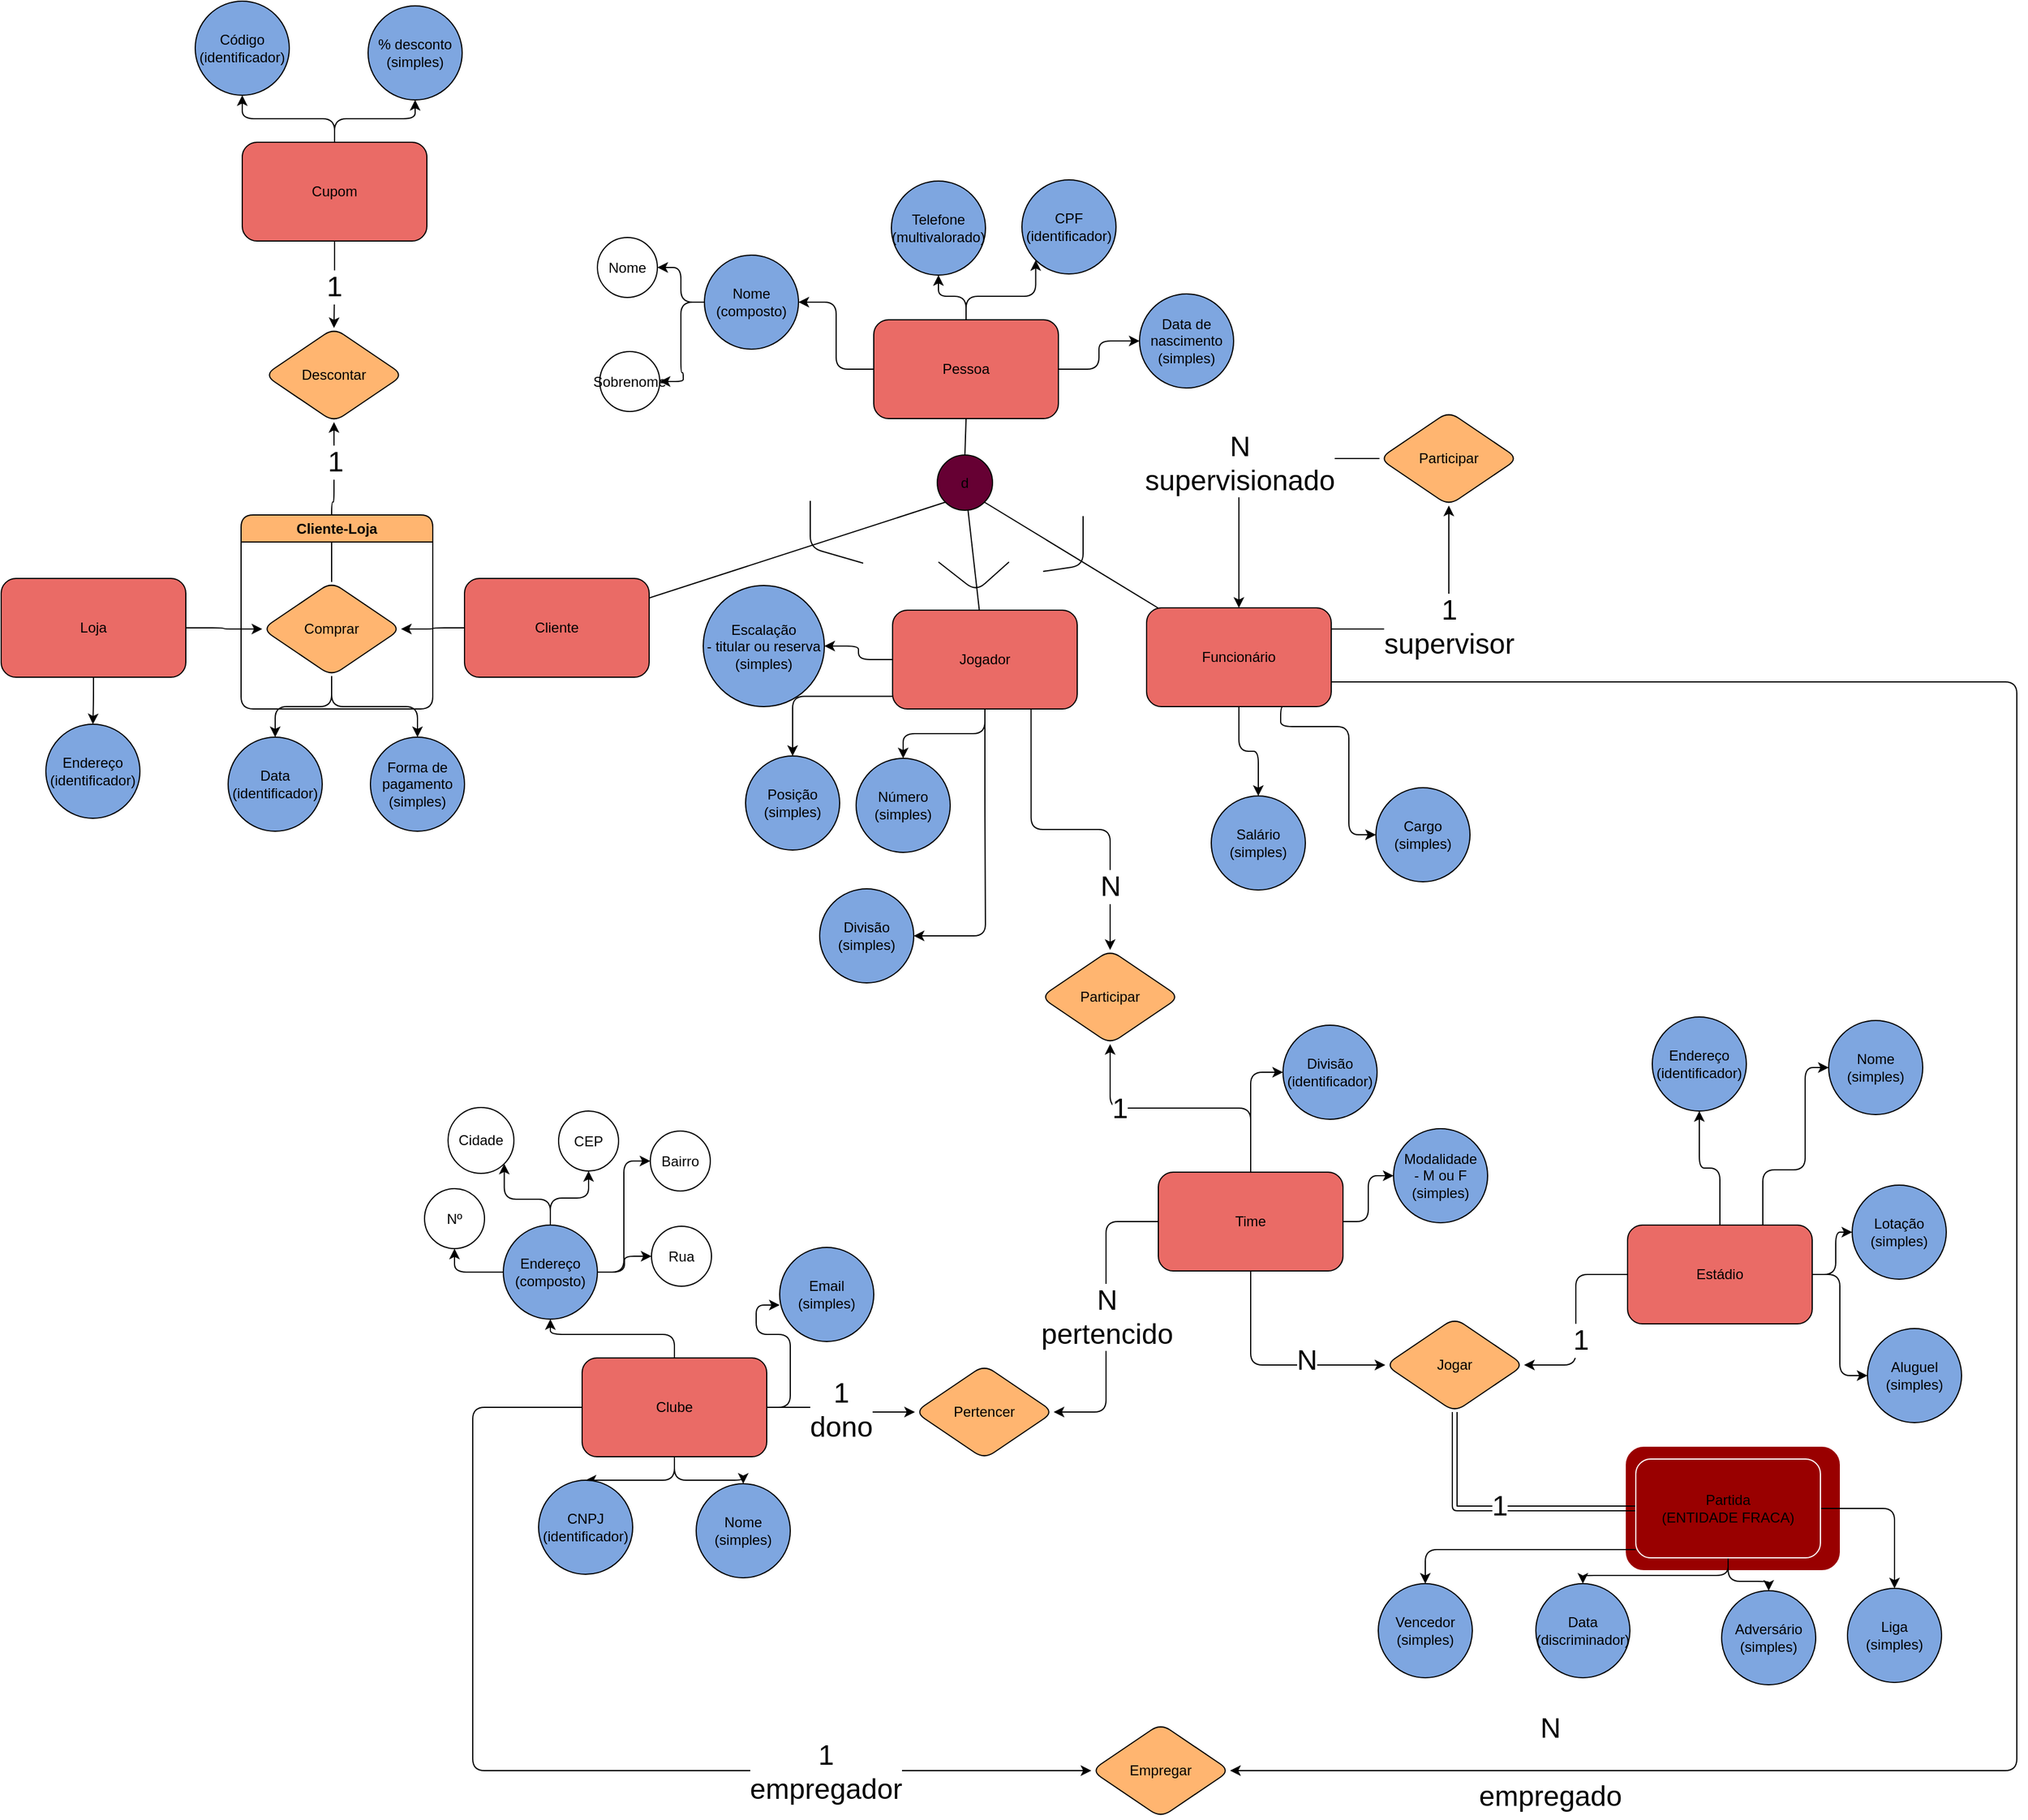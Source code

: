 <mxfile version="20.7.3" type="github">
  <diagram id="R2lEEEUBdFMjLlhIrx00" name="Page-1">
    <mxGraphModel dx="2920" dy="1518" grid="0" gridSize="10" guides="0" tooltips="1" connect="1" arrows="1" fold="1" page="0" pageScale="1" pageWidth="850" pageHeight="1100" math="0" shadow="0" extFonts="Permanent Marker^https://fonts.googleapis.com/css?family=Permanent+Marker">
      <root>
        <mxCell id="0" />
        <mxCell id="1" parent="0" />
        <mxCell id="nBhm9qrBOVUtakQsjSAV-140" value="Partida&lt;br&gt;(ENTIDADE FRACA)" style="rounded=1;whiteSpace=wrap;html=1;fillColor=#990000;strokeColor=#ffffff;" vertex="1" parent="1">
          <mxGeometry x="940" y="1546" width="183" height="106" as="geometry" />
        </mxCell>
        <mxCell id="nBhm9qrBOVUtakQsjSAV-18" style="edgeStyle=orthogonalEdgeStyle;rounded=1;orthogonalLoop=1;jettySize=auto;html=1;" edge="1" parent="1" source="nBhm9qrBOVUtakQsjSAV-1" target="nBhm9qrBOVUtakQsjSAV-4">
          <mxGeometry relative="1" as="geometry">
            <Array as="points">
              <mxPoint x="132" y="1451" />
              <mxPoint x="26" y="1451" />
            </Array>
          </mxGeometry>
        </mxCell>
        <mxCell id="nBhm9qrBOVUtakQsjSAV-19" style="edgeStyle=orthogonalEdgeStyle;rounded=1;orthogonalLoop=1;jettySize=auto;html=1;entryX=0;entryY=0.613;entryDx=0;entryDy=0;entryPerimeter=0;" edge="1" parent="1" source="nBhm9qrBOVUtakQsjSAV-1" target="nBhm9qrBOVUtakQsjSAV-5">
          <mxGeometry relative="1" as="geometry" />
        </mxCell>
        <mxCell id="nBhm9qrBOVUtakQsjSAV-20" style="edgeStyle=orthogonalEdgeStyle;rounded=1;orthogonalLoop=1;jettySize=auto;html=1;" edge="1" parent="1" source="nBhm9qrBOVUtakQsjSAV-1" target="nBhm9qrBOVUtakQsjSAV-3">
          <mxGeometry relative="1" as="geometry" />
        </mxCell>
        <mxCell id="nBhm9qrBOVUtakQsjSAV-21" style="edgeStyle=orthogonalEdgeStyle;rounded=1;orthogonalLoop=1;jettySize=auto;html=1;" edge="1" parent="1" source="nBhm9qrBOVUtakQsjSAV-1" target="nBhm9qrBOVUtakQsjSAV-2">
          <mxGeometry relative="1" as="geometry" />
        </mxCell>
        <mxCell id="nBhm9qrBOVUtakQsjSAV-104" value="1&lt;br&gt;dono" style="edgeStyle=orthogonalEdgeStyle;rounded=1;orthogonalLoop=1;jettySize=auto;html=1;fontSize=24;fillColor=#FFB570;" edge="1" parent="1" source="nBhm9qrBOVUtakQsjSAV-1" target="nBhm9qrBOVUtakQsjSAV-102">
          <mxGeometry relative="1" as="geometry">
            <Array as="points">
              <mxPoint x="273" y="1513" />
              <mxPoint x="273" y="1517" />
            </Array>
          </mxGeometry>
        </mxCell>
        <mxCell id="nBhm9qrBOVUtakQsjSAV-118" style="edgeStyle=orthogonalEdgeStyle;rounded=1;orthogonalLoop=1;jettySize=auto;html=1;entryX=0;entryY=0.5;entryDx=0;entryDy=0;fontSize=24;fillColor=#FFB570;exitX=0;exitY=0.5;exitDx=0;exitDy=0;" edge="1" parent="1" source="nBhm9qrBOVUtakQsjSAV-1" target="nBhm9qrBOVUtakQsjSAV-117">
          <mxGeometry relative="1" as="geometry">
            <Array as="points">
              <mxPoint x="-40" y="1513" />
              <mxPoint x="-40" y="1822" />
            </Array>
          </mxGeometry>
        </mxCell>
        <mxCell id="nBhm9qrBOVUtakQsjSAV-119" value="1&lt;br&gt;empregador" style="edgeLabel;html=1;align=center;verticalAlign=middle;resizable=0;points=[];fontSize=24;rounded=1;" vertex="1" connectable="0" parent="nBhm9qrBOVUtakQsjSAV-118">
          <mxGeometry x="0.513" y="-1" relative="1" as="geometry">
            <mxPoint as="offset" />
          </mxGeometry>
        </mxCell>
        <mxCell id="nBhm9qrBOVUtakQsjSAV-1" value="Clube" style="rounded=1;whiteSpace=wrap;html=1;fillColor=#EA6B66;" vertex="1" parent="1">
          <mxGeometry x="53" y="1471" width="157" height="84" as="geometry" />
        </mxCell>
        <mxCell id="nBhm9qrBOVUtakQsjSAV-2" value="CNPJ&lt;br&gt;(identificador)" style="ellipse;whiteSpace=wrap;html=1;aspect=fixed;fillColor=#7EA6E0;rounded=1;" vertex="1" parent="1">
          <mxGeometry x="16" y="1575" width="80" height="80" as="geometry" />
        </mxCell>
        <mxCell id="nBhm9qrBOVUtakQsjSAV-3" value="Nome&lt;br&gt;(simples)" style="ellipse;whiteSpace=wrap;html=1;aspect=fixed;fillColor=#7EA6E0;rounded=1;" vertex="1" parent="1">
          <mxGeometry x="150" y="1578" width="80" height="80" as="geometry" />
        </mxCell>
        <mxCell id="nBhm9qrBOVUtakQsjSAV-13" style="edgeStyle=orthogonalEdgeStyle;rounded=1;orthogonalLoop=1;jettySize=auto;html=1;entryX=1;entryY=1;entryDx=0;entryDy=0;" edge="1" parent="1" source="nBhm9qrBOVUtakQsjSAV-4" target="nBhm9qrBOVUtakQsjSAV-8">
          <mxGeometry relative="1" as="geometry" />
        </mxCell>
        <mxCell id="nBhm9qrBOVUtakQsjSAV-14" style="edgeStyle=orthogonalEdgeStyle;rounded=1;orthogonalLoop=1;jettySize=auto;html=1;entryX=0.5;entryY=1;entryDx=0;entryDy=0;" edge="1" parent="1" source="nBhm9qrBOVUtakQsjSAV-4" target="nBhm9qrBOVUtakQsjSAV-11">
          <mxGeometry relative="1" as="geometry" />
        </mxCell>
        <mxCell id="nBhm9qrBOVUtakQsjSAV-15" style="edgeStyle=orthogonalEdgeStyle;rounded=1;orthogonalLoop=1;jettySize=auto;html=1;" edge="1" parent="1" source="nBhm9qrBOVUtakQsjSAV-4" target="nBhm9qrBOVUtakQsjSAV-6">
          <mxGeometry relative="1" as="geometry" />
        </mxCell>
        <mxCell id="nBhm9qrBOVUtakQsjSAV-16" style="edgeStyle=orthogonalEdgeStyle;rounded=1;orthogonalLoop=1;jettySize=auto;html=1;entryX=0;entryY=0.5;entryDx=0;entryDy=0;" edge="1" parent="1" source="nBhm9qrBOVUtakQsjSAV-4" target="nBhm9qrBOVUtakQsjSAV-9">
          <mxGeometry relative="1" as="geometry" />
        </mxCell>
        <mxCell id="nBhm9qrBOVUtakQsjSAV-17" style="edgeStyle=orthogonalEdgeStyle;rounded=1;orthogonalLoop=1;jettySize=auto;html=1;" edge="1" parent="1" source="nBhm9qrBOVUtakQsjSAV-4" target="nBhm9qrBOVUtakQsjSAV-10">
          <mxGeometry relative="1" as="geometry" />
        </mxCell>
        <mxCell id="nBhm9qrBOVUtakQsjSAV-4" value="Endereço&lt;br&gt;(composto)" style="ellipse;whiteSpace=wrap;html=1;aspect=fixed;fillColor=#7EA6E0;rounded=1;" vertex="1" parent="1">
          <mxGeometry x="-14" y="1358" width="80" height="80" as="geometry" />
        </mxCell>
        <mxCell id="nBhm9qrBOVUtakQsjSAV-5" value="Email&lt;br&gt;(simples)" style="ellipse;whiteSpace=wrap;html=1;aspect=fixed;fillColor=#7EA6E0;rounded=1;" vertex="1" parent="1">
          <mxGeometry x="221" y="1377" width="80" height="80" as="geometry" />
        </mxCell>
        <mxCell id="nBhm9qrBOVUtakQsjSAV-6" value="CEP" style="ellipse;whiteSpace=wrap;html=1;aspect=fixed;rounded=1;" vertex="1" parent="1">
          <mxGeometry x="33" y="1261" width="51" height="51" as="geometry" />
        </mxCell>
        <mxCell id="nBhm9qrBOVUtakQsjSAV-8" value="Cidade" style="ellipse;whiteSpace=wrap;html=1;aspect=fixed;rounded=1;" vertex="1" parent="1">
          <mxGeometry x="-61" y="1258" width="56" height="56" as="geometry" />
        </mxCell>
        <mxCell id="nBhm9qrBOVUtakQsjSAV-9" value="Bairro" style="ellipse;whiteSpace=wrap;html=1;aspect=fixed;rounded=1;" vertex="1" parent="1">
          <mxGeometry x="111" y="1278" width="51" height="51" as="geometry" />
        </mxCell>
        <mxCell id="nBhm9qrBOVUtakQsjSAV-10" value="Rua" style="ellipse;whiteSpace=wrap;html=1;aspect=fixed;rounded=1;" vertex="1" parent="1">
          <mxGeometry x="112" y="1359" width="51" height="51" as="geometry" />
        </mxCell>
        <mxCell id="nBhm9qrBOVUtakQsjSAV-11" value="Nº" style="ellipse;whiteSpace=wrap;html=1;aspect=fixed;rounded=1;" vertex="1" parent="1">
          <mxGeometry x="-81" y="1327" width="51" height="51" as="geometry" />
        </mxCell>
        <mxCell id="nBhm9qrBOVUtakQsjSAV-25" style="edgeStyle=orthogonalEdgeStyle;rounded=1;orthogonalLoop=1;jettySize=auto;html=1;entryX=0;entryY=0.5;entryDx=0;entryDy=0;" edge="1" parent="1" source="nBhm9qrBOVUtakQsjSAV-22" target="nBhm9qrBOVUtakQsjSAV-23">
          <mxGeometry relative="1" as="geometry" />
        </mxCell>
        <mxCell id="nBhm9qrBOVUtakQsjSAV-26" style="edgeStyle=orthogonalEdgeStyle;rounded=1;orthogonalLoop=1;jettySize=auto;html=1;" edge="1" parent="1" source="nBhm9qrBOVUtakQsjSAV-22" target="nBhm9qrBOVUtakQsjSAV-24">
          <mxGeometry relative="1" as="geometry" />
        </mxCell>
        <mxCell id="nBhm9qrBOVUtakQsjSAV-100" style="edgeStyle=orthogonalEdgeStyle;rounded=1;orthogonalLoop=1;jettySize=auto;html=1;entryX=0.5;entryY=1;entryDx=0;entryDy=0;fontSize=24;" edge="1" parent="1" source="nBhm9qrBOVUtakQsjSAV-22" target="nBhm9qrBOVUtakQsjSAV-97">
          <mxGeometry relative="1" as="geometry" />
        </mxCell>
        <mxCell id="nBhm9qrBOVUtakQsjSAV-101" value="1" style="edgeLabel;html=1;align=center;verticalAlign=middle;resizable=0;points=[];fontSize=24;rounded=1;" vertex="1" connectable="0" parent="nBhm9qrBOVUtakQsjSAV-100">
          <mxGeometry x="0.468" relative="1" as="geometry">
            <mxPoint x="1" as="offset" />
          </mxGeometry>
        </mxCell>
        <mxCell id="nBhm9qrBOVUtakQsjSAV-103" value="N&lt;br&gt;pertencido" style="edgeStyle=orthogonalEdgeStyle;rounded=1;orthogonalLoop=1;jettySize=auto;html=1;entryX=1;entryY=0.5;entryDx=0;entryDy=0;fontSize=24;" edge="1" parent="1" source="nBhm9qrBOVUtakQsjSAV-22" target="nBhm9qrBOVUtakQsjSAV-102">
          <mxGeometry relative="1" as="geometry" />
        </mxCell>
        <mxCell id="nBhm9qrBOVUtakQsjSAV-111" style="edgeStyle=orthogonalEdgeStyle;rounded=1;orthogonalLoop=1;jettySize=auto;html=1;entryX=0;entryY=0.5;entryDx=0;entryDy=0;fontSize=24;fillColor=#FFB570;exitX=0.5;exitY=1;exitDx=0;exitDy=0;" edge="1" parent="1" source="nBhm9qrBOVUtakQsjSAV-22" target="nBhm9qrBOVUtakQsjSAV-110">
          <mxGeometry relative="1" as="geometry" />
        </mxCell>
        <mxCell id="nBhm9qrBOVUtakQsjSAV-112" value="N" style="edgeLabel;html=1;align=center;verticalAlign=middle;resizable=0;points=[];fontSize=24;rounded=1;" vertex="1" connectable="0" parent="nBhm9qrBOVUtakQsjSAV-111">
          <mxGeometry x="0.304" y="4" relative="1" as="geometry">
            <mxPoint as="offset" />
          </mxGeometry>
        </mxCell>
        <mxCell id="nBhm9qrBOVUtakQsjSAV-22" value="Time" style="rounded=1;whiteSpace=wrap;html=1;fillColor=#EA6B66;" vertex="1" parent="1">
          <mxGeometry x="543" y="1313" width="157" height="84" as="geometry" />
        </mxCell>
        <mxCell id="nBhm9qrBOVUtakQsjSAV-23" value="Divisão&lt;br&gt;(identificador)" style="ellipse;whiteSpace=wrap;html=1;aspect=fixed;fillColor=#7EA6E0;rounded=1;" vertex="1" parent="1">
          <mxGeometry x="649" y="1188" width="80" height="80" as="geometry" />
        </mxCell>
        <mxCell id="nBhm9qrBOVUtakQsjSAV-24" value="Modalidade&lt;br&gt;- M ou F (simples)" style="ellipse;whiteSpace=wrap;html=1;aspect=fixed;fillColor=#7EA6E0;rounded=1;" vertex="1" parent="1">
          <mxGeometry x="743" y="1276" width="80" height="80" as="geometry" />
        </mxCell>
        <mxCell id="nBhm9qrBOVUtakQsjSAV-40" style="edgeStyle=orthogonalEdgeStyle;rounded=1;orthogonalLoop=1;jettySize=auto;html=1;entryX=0.5;entryY=0;entryDx=0;entryDy=0;" edge="1" parent="1" source="nBhm9qrBOVUtakQsjSAV-27" target="nBhm9qrBOVUtakQsjSAV-28">
          <mxGeometry relative="1" as="geometry" />
        </mxCell>
        <mxCell id="nBhm9qrBOVUtakQsjSAV-89" style="edgeStyle=orthogonalEdgeStyle;rounded=1;orthogonalLoop=1;jettySize=auto;html=1;" edge="1" parent="1" source="nBhm9qrBOVUtakQsjSAV-27" target="nBhm9qrBOVUtakQsjSAV-80">
          <mxGeometry relative="1" as="geometry" />
        </mxCell>
        <mxCell id="nBhm9qrBOVUtakQsjSAV-27" value="Loja" style="rounded=1;whiteSpace=wrap;html=1;fillColor=#EA6B66;" vertex="1" parent="1">
          <mxGeometry x="-441" y="808" width="157" height="84" as="geometry" />
        </mxCell>
        <mxCell id="nBhm9qrBOVUtakQsjSAV-28" value="Endereço&lt;br&gt;(identificador)" style="ellipse;whiteSpace=wrap;html=1;aspect=fixed;fillColor=#7EA6E0;rounded=1;" vertex="1" parent="1">
          <mxGeometry x="-403" y="932" width="80" height="80" as="geometry" />
        </mxCell>
        <mxCell id="nBhm9qrBOVUtakQsjSAV-41" style="edgeStyle=orthogonalEdgeStyle;rounded=1;orthogonalLoop=1;jettySize=auto;html=1;" edge="1" parent="1" source="nBhm9qrBOVUtakQsjSAV-30" target="nBhm9qrBOVUtakQsjSAV-32">
          <mxGeometry relative="1" as="geometry" />
        </mxCell>
        <mxCell id="nBhm9qrBOVUtakQsjSAV-42" style="edgeStyle=orthogonalEdgeStyle;rounded=1;orthogonalLoop=1;jettySize=auto;html=1;" edge="1" parent="1" source="nBhm9qrBOVUtakQsjSAV-30" target="nBhm9qrBOVUtakQsjSAV-39">
          <mxGeometry relative="1" as="geometry" />
        </mxCell>
        <mxCell id="nBhm9qrBOVUtakQsjSAV-43" style="edgeStyle=orthogonalEdgeStyle;rounded=1;orthogonalLoop=1;jettySize=auto;html=1;entryX=0;entryY=1;entryDx=0;entryDy=0;" edge="1" parent="1" source="nBhm9qrBOVUtakQsjSAV-30" target="nBhm9qrBOVUtakQsjSAV-31">
          <mxGeometry relative="1" as="geometry" />
        </mxCell>
        <mxCell id="nBhm9qrBOVUtakQsjSAV-44" style="edgeStyle=orthogonalEdgeStyle;rounded=1;orthogonalLoop=1;jettySize=auto;html=1;" edge="1" parent="1" source="nBhm9qrBOVUtakQsjSAV-30" target="nBhm9qrBOVUtakQsjSAV-38">
          <mxGeometry relative="1" as="geometry" />
        </mxCell>
        <mxCell id="nBhm9qrBOVUtakQsjSAV-30" value="Pessoa" style="rounded=1;whiteSpace=wrap;html=1;fillColor=#EA6B66;" vertex="1" parent="1">
          <mxGeometry x="301" y="588" width="157" height="84" as="geometry" />
        </mxCell>
        <mxCell id="nBhm9qrBOVUtakQsjSAV-31" value="CPF&lt;br&gt;(identificador)" style="ellipse;whiteSpace=wrap;html=1;aspect=fixed;fillColor=#7EA6E0;rounded=1;" vertex="1" parent="1">
          <mxGeometry x="427" y="469" width="80" height="80" as="geometry" />
        </mxCell>
        <mxCell id="nBhm9qrBOVUtakQsjSAV-36" style="edgeStyle=orthogonalEdgeStyle;rounded=1;orthogonalLoop=1;jettySize=auto;html=1;entryX=1;entryY=0.5;entryDx=0;entryDy=0;" edge="1" parent="1" source="nBhm9qrBOVUtakQsjSAV-32" target="nBhm9qrBOVUtakQsjSAV-33">
          <mxGeometry relative="1" as="geometry" />
        </mxCell>
        <mxCell id="nBhm9qrBOVUtakQsjSAV-37" style="edgeStyle=orthogonalEdgeStyle;rounded=1;orthogonalLoop=1;jettySize=auto;html=1;entryX=1;entryY=0.5;entryDx=0;entryDy=0;" edge="1" parent="1" source="nBhm9qrBOVUtakQsjSAV-32" target="nBhm9qrBOVUtakQsjSAV-34">
          <mxGeometry relative="1" as="geometry" />
        </mxCell>
        <mxCell id="nBhm9qrBOVUtakQsjSAV-32" value="Nome&lt;br&gt;(composto)" style="ellipse;whiteSpace=wrap;html=1;aspect=fixed;fillColor=#7EA6E0;rounded=1;" vertex="1" parent="1">
          <mxGeometry x="157" y="533" width="80" height="80" as="geometry" />
        </mxCell>
        <mxCell id="nBhm9qrBOVUtakQsjSAV-33" value="Nome" style="ellipse;whiteSpace=wrap;html=1;aspect=fixed;rounded=1;" vertex="1" parent="1">
          <mxGeometry x="66" y="518" width="51" height="51" as="geometry" />
        </mxCell>
        <mxCell id="nBhm9qrBOVUtakQsjSAV-34" value="Sobrenome" style="ellipse;whiteSpace=wrap;html=1;aspect=fixed;rounded=1;" vertex="1" parent="1">
          <mxGeometry x="68" y="615" width="51" height="51" as="geometry" />
        </mxCell>
        <mxCell id="nBhm9qrBOVUtakQsjSAV-38" value="Data de nascimento&lt;br&gt;(simples)" style="ellipse;whiteSpace=wrap;html=1;aspect=fixed;fillColor=#7EA6E0;rounded=1;" vertex="1" parent="1">
          <mxGeometry x="527" y="566" width="80" height="80" as="geometry" />
        </mxCell>
        <mxCell id="nBhm9qrBOVUtakQsjSAV-39" value="Telefone&lt;br&gt;(multivalorado)" style="ellipse;whiteSpace=wrap;html=1;aspect=fixed;fillColor=#7EA6E0;rounded=1;" vertex="1" parent="1">
          <mxGeometry x="316" y="470" width="80" height="80" as="geometry" />
        </mxCell>
        <mxCell id="nBhm9qrBOVUtakQsjSAV-45" value="d" style="ellipse;whiteSpace=wrap;html=1;aspect=fixed;fillColor=#660033;rounded=1;" vertex="1" parent="1">
          <mxGeometry x="355" y="703" width="47" height="47" as="geometry" />
        </mxCell>
        <mxCell id="nBhm9qrBOVUtakQsjSAV-47" value="" style="endArrow=none;html=1;rounded=1;entryX=0.5;entryY=1;entryDx=0;entryDy=0;exitX=0.5;exitY=0;exitDx=0;exitDy=0;" edge="1" parent="1" source="nBhm9qrBOVUtakQsjSAV-45" target="nBhm9qrBOVUtakQsjSAV-30">
          <mxGeometry width="50" height="50" relative="1" as="geometry">
            <mxPoint x="397" y="617" as="sourcePoint" />
            <mxPoint x="447" y="567" as="targetPoint" />
          </mxGeometry>
        </mxCell>
        <mxCell id="nBhm9qrBOVUtakQsjSAV-90" style="edgeStyle=orthogonalEdgeStyle;rounded=1;orthogonalLoop=1;jettySize=auto;html=1;entryX=1;entryY=0.5;entryDx=0;entryDy=0;" edge="1" parent="1" source="nBhm9qrBOVUtakQsjSAV-48" target="nBhm9qrBOVUtakQsjSAV-80">
          <mxGeometry relative="1" as="geometry" />
        </mxCell>
        <mxCell id="nBhm9qrBOVUtakQsjSAV-48" value="Cliente" style="rounded=1;whiteSpace=wrap;html=1;fillColor=#EA6B66;" vertex="1" parent="1">
          <mxGeometry x="-47" y="808" width="157" height="84" as="geometry" />
        </mxCell>
        <mxCell id="nBhm9qrBOVUtakQsjSAV-68" style="edgeStyle=orthogonalEdgeStyle;rounded=1;orthogonalLoop=1;jettySize=auto;html=1;exitX=0.002;exitY=0.872;exitDx=0;exitDy=0;exitPerimeter=0;" edge="1" parent="1" source="nBhm9qrBOVUtakQsjSAV-49" target="nBhm9qrBOVUtakQsjSAV-67">
          <mxGeometry relative="1" as="geometry" />
        </mxCell>
        <mxCell id="nBhm9qrBOVUtakQsjSAV-70" style="edgeStyle=orthogonalEdgeStyle;rounded=1;orthogonalLoop=1;jettySize=auto;html=1;" edge="1" parent="1" source="nBhm9qrBOVUtakQsjSAV-49" target="nBhm9qrBOVUtakQsjSAV-69">
          <mxGeometry relative="1" as="geometry" />
        </mxCell>
        <mxCell id="nBhm9qrBOVUtakQsjSAV-72" style="edgeStyle=orthogonalEdgeStyle;rounded=1;orthogonalLoop=1;jettySize=auto;html=1;exitX=0.5;exitY=1;exitDx=0;exitDy=0;" edge="1" parent="1" source="nBhm9qrBOVUtakQsjSAV-49" target="nBhm9qrBOVUtakQsjSAV-71">
          <mxGeometry relative="1" as="geometry">
            <Array as="points">
              <mxPoint x="396" y="1001" />
              <mxPoint x="396" y="1001" />
            </Array>
          </mxGeometry>
        </mxCell>
        <mxCell id="nBhm9qrBOVUtakQsjSAV-74" style="edgeStyle=orthogonalEdgeStyle;rounded=1;orthogonalLoop=1;jettySize=auto;html=1;exitX=0;exitY=0.5;exitDx=0;exitDy=0;" edge="1" parent="1" source="nBhm9qrBOVUtakQsjSAV-49" target="nBhm9qrBOVUtakQsjSAV-73">
          <mxGeometry relative="1" as="geometry" />
        </mxCell>
        <mxCell id="nBhm9qrBOVUtakQsjSAV-98" value="&lt;font style=&quot;font-size: 24px;&quot;&gt;N&lt;/font&gt;" style="edgeStyle=orthogonalEdgeStyle;rounded=1;orthogonalLoop=1;jettySize=auto;html=1;exitX=0.75;exitY=1;exitDx=0;exitDy=0;" edge="1" parent="1" source="nBhm9qrBOVUtakQsjSAV-49" target="nBhm9qrBOVUtakQsjSAV-97">
          <mxGeometry x="0.603" relative="1" as="geometry">
            <mxPoint as="offset" />
          </mxGeometry>
        </mxCell>
        <mxCell id="nBhm9qrBOVUtakQsjSAV-49" value="Jogador" style="rounded=1;whiteSpace=wrap;html=1;fillColor=#EA6B66;" vertex="1" parent="1">
          <mxGeometry x="317" y="835" width="157" height="84" as="geometry" />
        </mxCell>
        <mxCell id="nBhm9qrBOVUtakQsjSAV-76" style="edgeStyle=orthogonalEdgeStyle;rounded=1;orthogonalLoop=1;jettySize=auto;html=1;exitX=0.75;exitY=1;exitDx=0;exitDy=0;" edge="1" parent="1" source="nBhm9qrBOVUtakQsjSAV-50" target="nBhm9qrBOVUtakQsjSAV-75">
          <mxGeometry relative="1" as="geometry">
            <Array as="points">
              <mxPoint x="647" y="917" />
              <mxPoint x="647" y="934" />
              <mxPoint x="705" y="934" />
              <mxPoint x="705" y="1026" />
            </Array>
          </mxGeometry>
        </mxCell>
        <mxCell id="nBhm9qrBOVUtakQsjSAV-78" style="edgeStyle=orthogonalEdgeStyle;rounded=1;orthogonalLoop=1;jettySize=auto;html=1;" edge="1" parent="1" source="nBhm9qrBOVUtakQsjSAV-50" target="nBhm9qrBOVUtakQsjSAV-77">
          <mxGeometry relative="1" as="geometry" />
        </mxCell>
        <mxCell id="nBhm9qrBOVUtakQsjSAV-106" value="1&lt;br&gt;supervisor" style="edgeStyle=orthogonalEdgeStyle;rounded=1;orthogonalLoop=1;jettySize=auto;html=1;entryX=0.5;entryY=1;entryDx=0;entryDy=0;fontSize=24;fillColor=#FFB570;" edge="1" parent="1" source="nBhm9qrBOVUtakQsjSAV-50" target="nBhm9qrBOVUtakQsjSAV-105">
          <mxGeometry relative="1" as="geometry">
            <Array as="points">
              <mxPoint x="790" y="851" />
            </Array>
          </mxGeometry>
        </mxCell>
        <mxCell id="nBhm9qrBOVUtakQsjSAV-120" style="edgeStyle=orthogonalEdgeStyle;rounded=1;orthogonalLoop=1;jettySize=auto;html=1;entryX=1;entryY=0.5;entryDx=0;entryDy=0;fontSize=24;fillColor=#FFB570;exitX=1;exitY=0.75;exitDx=0;exitDy=0;" edge="1" parent="1" source="nBhm9qrBOVUtakQsjSAV-50" target="nBhm9qrBOVUtakQsjSAV-117">
          <mxGeometry relative="1" as="geometry">
            <Array as="points">
              <mxPoint x="1273" y="896" />
              <mxPoint x="1273" y="1822" />
            </Array>
          </mxGeometry>
        </mxCell>
        <mxCell id="nBhm9qrBOVUtakQsjSAV-50" value="Funcionário" style="rounded=1;whiteSpace=wrap;html=1;fillColor=#EA6B66;" vertex="1" parent="1">
          <mxGeometry x="533" y="833" width="157" height="84" as="geometry" />
        </mxCell>
        <mxCell id="nBhm9qrBOVUtakQsjSAV-54" style="edgeStyle=orthogonalEdgeStyle;rounded=1;orthogonalLoop=1;jettySize=auto;html=1;entryX=0.5;entryY=1;entryDx=0;entryDy=0;" edge="1" parent="1" source="nBhm9qrBOVUtakQsjSAV-51" target="nBhm9qrBOVUtakQsjSAV-52">
          <mxGeometry relative="1" as="geometry" />
        </mxCell>
        <mxCell id="nBhm9qrBOVUtakQsjSAV-55" style="edgeStyle=orthogonalEdgeStyle;rounded=1;orthogonalLoop=1;jettySize=auto;html=1;entryX=0.5;entryY=1;entryDx=0;entryDy=0;" edge="1" parent="1" source="nBhm9qrBOVUtakQsjSAV-51" target="nBhm9qrBOVUtakQsjSAV-53">
          <mxGeometry relative="1" as="geometry" />
        </mxCell>
        <mxCell id="nBhm9qrBOVUtakQsjSAV-88" style="edgeStyle=orthogonalEdgeStyle;rounded=1;orthogonalLoop=1;jettySize=auto;html=1;" edge="1" parent="1" source="nBhm9qrBOVUtakQsjSAV-51" target="nBhm9qrBOVUtakQsjSAV-85">
          <mxGeometry relative="1" as="geometry" />
        </mxCell>
        <mxCell id="nBhm9qrBOVUtakQsjSAV-108" value="1" style="edgeLabel;html=1;align=center;verticalAlign=middle;resizable=0;points=[];fontSize=24;rounded=1;" vertex="1" connectable="0" parent="nBhm9qrBOVUtakQsjSAV-88">
          <mxGeometry x="0.06" relative="1" as="geometry">
            <mxPoint as="offset" />
          </mxGeometry>
        </mxCell>
        <mxCell id="nBhm9qrBOVUtakQsjSAV-51" value="Cupom" style="rounded=1;whiteSpace=wrap;html=1;fillColor=#EA6B66;" vertex="1" parent="1">
          <mxGeometry x="-236" y="437" width="157" height="84" as="geometry" />
        </mxCell>
        <mxCell id="nBhm9qrBOVUtakQsjSAV-52" value="Código&lt;br&gt;(identificador)" style="ellipse;whiteSpace=wrap;html=1;aspect=fixed;fillColor=#7EA6E0;rounded=1;" vertex="1" parent="1">
          <mxGeometry x="-276" y="317" width="80" height="80" as="geometry" />
        </mxCell>
        <mxCell id="nBhm9qrBOVUtakQsjSAV-53" value="% desconto&lt;br&gt;(simples)" style="ellipse;whiteSpace=wrap;html=1;aspect=fixed;fillColor=#7EA6E0;rounded=1;" vertex="1" parent="1">
          <mxGeometry x="-129" y="321" width="80" height="80" as="geometry" />
        </mxCell>
        <mxCell id="nBhm9qrBOVUtakQsjSAV-57" value="" style="endArrow=none;html=1;rounded=1;entryX=0;entryY=1;entryDx=0;entryDy=0;" edge="1" parent="1" source="nBhm9qrBOVUtakQsjSAV-48" target="nBhm9qrBOVUtakQsjSAV-45">
          <mxGeometry width="50" height="50" relative="1" as="geometry">
            <mxPoint x="285" y="807" as="sourcePoint" />
            <mxPoint x="335" y="757" as="targetPoint" />
          </mxGeometry>
        </mxCell>
        <mxCell id="nBhm9qrBOVUtakQsjSAV-59" value="" style="endArrow=none;html=1;rounded=1;" edge="1" parent="1" source="nBhm9qrBOVUtakQsjSAV-49" target="nBhm9qrBOVUtakQsjSAV-45">
          <mxGeometry width="50" height="50" relative="1" as="geometry">
            <mxPoint x="240.556" y="842" as="sourcePoint" />
            <mxPoint x="371.883" y="753.117" as="targetPoint" />
          </mxGeometry>
        </mxCell>
        <mxCell id="nBhm9qrBOVUtakQsjSAV-60" value="" style="endArrow=none;html=1;rounded=1;entryX=1;entryY=1;entryDx=0;entryDy=0;" edge="1" parent="1" source="nBhm9qrBOVUtakQsjSAV-50" target="nBhm9qrBOVUtakQsjSAV-45">
          <mxGeometry width="50" height="50" relative="1" as="geometry">
            <mxPoint x="397.493" y="845" as="sourcePoint" />
            <mxPoint x="381.883" y="763.117" as="targetPoint" />
          </mxGeometry>
        </mxCell>
        <mxCell id="nBhm9qrBOVUtakQsjSAV-61" value="" style="endArrow=none;html=1;rounded=1;" edge="1" parent="1">
          <mxGeometry width="50" height="50" relative="1" as="geometry">
            <mxPoint x="292" y="795" as="sourcePoint" />
            <mxPoint x="247" y="742" as="targetPoint" />
            <Array as="points">
              <mxPoint x="247" y="782" />
            </Array>
          </mxGeometry>
        </mxCell>
        <mxCell id="nBhm9qrBOVUtakQsjSAV-65" value="" style="endArrow=none;html=1;rounded=1;" edge="1" parent="1">
          <mxGeometry width="50" height="50" relative="1" as="geometry">
            <mxPoint x="356" y="794" as="sourcePoint" />
            <mxPoint x="416" y="794" as="targetPoint" />
            <Array as="points">
              <mxPoint x="388" y="819" />
            </Array>
          </mxGeometry>
        </mxCell>
        <mxCell id="nBhm9qrBOVUtakQsjSAV-66" value="" style="endArrow=none;html=1;rounded=1;" edge="1" parent="1">
          <mxGeometry width="50" height="50" relative="1" as="geometry">
            <mxPoint x="445" y="802" as="sourcePoint" />
            <mxPoint x="479" y="755" as="targetPoint" />
            <Array as="points">
              <mxPoint x="479" y="797" />
            </Array>
          </mxGeometry>
        </mxCell>
        <mxCell id="nBhm9qrBOVUtakQsjSAV-67" value="Posição&lt;br&gt;(simples)" style="ellipse;whiteSpace=wrap;html=1;aspect=fixed;fillColor=#7EA6E0;rounded=1;" vertex="1" parent="1">
          <mxGeometry x="192" y="959" width="80" height="80" as="geometry" />
        </mxCell>
        <mxCell id="nBhm9qrBOVUtakQsjSAV-69" value="Número&lt;br&gt;(simples)" style="ellipse;whiteSpace=wrap;html=1;aspect=fixed;fillColor=#7EA6E0;rounded=1;" vertex="1" parent="1">
          <mxGeometry x="286" y="961" width="80" height="80" as="geometry" />
        </mxCell>
        <mxCell id="nBhm9qrBOVUtakQsjSAV-71" value="Divisão&lt;br&gt;(simples)" style="ellipse;whiteSpace=wrap;html=1;aspect=fixed;fillColor=#7EA6E0;rounded=1;" vertex="1" parent="1">
          <mxGeometry x="255" y="1072" width="80" height="80" as="geometry" />
        </mxCell>
        <mxCell id="nBhm9qrBOVUtakQsjSAV-73" value="Escalação&lt;br&gt;- titular ou reserva (simples)" style="ellipse;whiteSpace=wrap;html=1;aspect=fixed;fillColor=#7EA6E0;rounded=1;" vertex="1" parent="1">
          <mxGeometry x="156" y="814" width="103" height="103" as="geometry" />
        </mxCell>
        <mxCell id="nBhm9qrBOVUtakQsjSAV-75" value="Cargo&lt;br&gt;(simples)" style="ellipse;whiteSpace=wrap;html=1;aspect=fixed;fillColor=#7EA6E0;rounded=1;" vertex="1" parent="1">
          <mxGeometry x="728" y="986" width="80" height="80" as="geometry" />
        </mxCell>
        <mxCell id="nBhm9qrBOVUtakQsjSAV-77" value="Salário&lt;br&gt;(simples)" style="ellipse;whiteSpace=wrap;html=1;aspect=fixed;fillColor=#7EA6E0;rounded=1;" vertex="1" parent="1">
          <mxGeometry x="588" y="993" width="80" height="80" as="geometry" />
        </mxCell>
        <mxCell id="nBhm9qrBOVUtakQsjSAV-86" style="edgeStyle=orthogonalEdgeStyle;rounded=1;orthogonalLoop=1;jettySize=auto;html=1;entryX=0.5;entryY=1;entryDx=0;entryDy=0;" edge="1" parent="1" source="nBhm9qrBOVUtakQsjSAV-80" target="nBhm9qrBOVUtakQsjSAV-85">
          <mxGeometry relative="1" as="geometry" />
        </mxCell>
        <mxCell id="nBhm9qrBOVUtakQsjSAV-109" value="1" style="edgeLabel;html=1;align=center;verticalAlign=middle;resizable=0;points=[];fontSize=24;rounded=1;" vertex="1" connectable="0" parent="nBhm9qrBOVUtakQsjSAV-86">
          <mxGeometry x="0.517" y="-1" relative="1" as="geometry">
            <mxPoint as="offset" />
          </mxGeometry>
        </mxCell>
        <mxCell id="nBhm9qrBOVUtakQsjSAV-92" style="edgeStyle=orthogonalEdgeStyle;rounded=1;orthogonalLoop=1;jettySize=auto;html=1;" edge="1" parent="1" source="nBhm9qrBOVUtakQsjSAV-80" target="nBhm9qrBOVUtakQsjSAV-91">
          <mxGeometry relative="1" as="geometry" />
        </mxCell>
        <mxCell id="nBhm9qrBOVUtakQsjSAV-94" style="edgeStyle=orthogonalEdgeStyle;rounded=1;orthogonalLoop=1;jettySize=auto;html=1;" edge="1" parent="1" source="nBhm9qrBOVUtakQsjSAV-80" target="nBhm9qrBOVUtakQsjSAV-93">
          <mxGeometry relative="1" as="geometry" />
        </mxCell>
        <mxCell id="nBhm9qrBOVUtakQsjSAV-80" value="Comprar" style="rhombus;whiteSpace=wrap;html=1;fillColor=#FFB570;rounded=1;" vertex="1" parent="1">
          <mxGeometry x="-219" y="811" width="118" height="80" as="geometry" />
        </mxCell>
        <mxCell id="nBhm9qrBOVUtakQsjSAV-81" value="Cliente-Loja" style="swimlane;whiteSpace=wrap;html=1;fillColor=#FFB570;rounded=1;" vertex="1" parent="1">
          <mxGeometry x="-237" y="754" width="163" height="165" as="geometry" />
        </mxCell>
        <mxCell id="nBhm9qrBOVUtakQsjSAV-85" value="Descontar" style="rhombus;whiteSpace=wrap;html=1;fillColor=#FFB570;rounded=1;" vertex="1" parent="1">
          <mxGeometry x="-217" y="595" width="118" height="80" as="geometry" />
        </mxCell>
        <mxCell id="nBhm9qrBOVUtakQsjSAV-91" value="Data&lt;br&gt;(identificador)" style="ellipse;whiteSpace=wrap;html=1;aspect=fixed;fillColor=#7EA6E0;rounded=1;" vertex="1" parent="1">
          <mxGeometry x="-248" y="943" width="80" height="80" as="geometry" />
        </mxCell>
        <mxCell id="nBhm9qrBOVUtakQsjSAV-93" value="Forma de pagamento&lt;br&gt;(simples)" style="ellipse;whiteSpace=wrap;html=1;aspect=fixed;fillColor=#7EA6E0;rounded=1;" vertex="1" parent="1">
          <mxGeometry x="-127" y="943" width="80" height="80" as="geometry" />
        </mxCell>
        <mxCell id="nBhm9qrBOVUtakQsjSAV-115" style="edgeStyle=orthogonalEdgeStyle;rounded=1;orthogonalLoop=1;jettySize=auto;html=1;fontSize=24;fillColor=#FFB570;" edge="1" parent="1" source="nBhm9qrBOVUtakQsjSAV-95" target="nBhm9qrBOVUtakQsjSAV-110">
          <mxGeometry relative="1" as="geometry" />
        </mxCell>
        <mxCell id="nBhm9qrBOVUtakQsjSAV-116" value="1" style="edgeLabel;html=1;align=center;verticalAlign=middle;resizable=0;points=[];fontSize=24;rounded=1;" vertex="1" connectable="0" parent="nBhm9qrBOVUtakQsjSAV-115">
          <mxGeometry x="0.2" y="4" relative="1" as="geometry">
            <mxPoint y="1" as="offset" />
          </mxGeometry>
        </mxCell>
        <mxCell id="nBhm9qrBOVUtakQsjSAV-127" style="edgeStyle=orthogonalEdgeStyle;rounded=1;orthogonalLoop=1;jettySize=auto;html=1;entryX=0.5;entryY=1;entryDx=0;entryDy=0;fontSize=24;fillColor=#FFB570;" edge="1" parent="1" source="nBhm9qrBOVUtakQsjSAV-95" target="nBhm9qrBOVUtakQsjSAV-123">
          <mxGeometry relative="1" as="geometry" />
        </mxCell>
        <mxCell id="nBhm9qrBOVUtakQsjSAV-128" style="edgeStyle=orthogonalEdgeStyle;rounded=1;orthogonalLoop=1;jettySize=auto;html=1;entryX=0;entryY=0.5;entryDx=0;entryDy=0;fontSize=24;fillColor=#FFB570;" edge="1" parent="1" source="nBhm9qrBOVUtakQsjSAV-95" target="nBhm9qrBOVUtakQsjSAV-124">
          <mxGeometry relative="1" as="geometry">
            <Array as="points">
              <mxPoint x="1057" y="1311" />
              <mxPoint x="1093" y="1311" />
              <mxPoint x="1093" y="1224" />
            </Array>
          </mxGeometry>
        </mxCell>
        <mxCell id="nBhm9qrBOVUtakQsjSAV-129" style="edgeStyle=orthogonalEdgeStyle;rounded=1;orthogonalLoop=1;jettySize=auto;html=1;fontSize=24;fillColor=#FFB570;" edge="1" parent="1" source="nBhm9qrBOVUtakQsjSAV-95" target="nBhm9qrBOVUtakQsjSAV-125">
          <mxGeometry relative="1" as="geometry" />
        </mxCell>
        <mxCell id="nBhm9qrBOVUtakQsjSAV-130" style="edgeStyle=orthogonalEdgeStyle;rounded=1;orthogonalLoop=1;jettySize=auto;html=1;entryX=0;entryY=0.5;entryDx=0;entryDy=0;fontSize=24;fillColor=#FFB570;" edge="1" parent="1" source="nBhm9qrBOVUtakQsjSAV-95" target="nBhm9qrBOVUtakQsjSAV-126">
          <mxGeometry relative="1" as="geometry" />
        </mxCell>
        <mxCell id="nBhm9qrBOVUtakQsjSAV-95" value="Estádio" style="rounded=1;whiteSpace=wrap;html=1;fillColor=#EA6B66;" vertex="1" parent="1">
          <mxGeometry x="942" y="1358" width="157" height="84" as="geometry" />
        </mxCell>
        <mxCell id="nBhm9qrBOVUtakQsjSAV-113" style="edgeStyle=orthogonalEdgeStyle;rounded=1;orthogonalLoop=1;jettySize=auto;html=1;entryX=0.5;entryY=1;entryDx=0;entryDy=0;fontSize=24;fillColor=#FFB570;shape=link;" edge="1" parent="1" source="nBhm9qrBOVUtakQsjSAV-96" target="nBhm9qrBOVUtakQsjSAV-110">
          <mxGeometry relative="1" as="geometry" />
        </mxCell>
        <mxCell id="nBhm9qrBOVUtakQsjSAV-114" value="1" style="edgeLabel;html=1;align=center;verticalAlign=middle;resizable=0;points=[];fontSize=24;rounded=1;" vertex="1" connectable="0" parent="nBhm9qrBOVUtakQsjSAV-113">
          <mxGeometry x="-0.02" y="-2" relative="1" as="geometry">
            <mxPoint x="-1" as="offset" />
          </mxGeometry>
        </mxCell>
        <mxCell id="nBhm9qrBOVUtakQsjSAV-135" style="edgeStyle=orthogonalEdgeStyle;rounded=1;orthogonalLoop=1;jettySize=auto;html=1;fontSize=24;fillColor=#FFB570;" edge="1" parent="1" source="nBhm9qrBOVUtakQsjSAV-96" target="nBhm9qrBOVUtakQsjSAV-134">
          <mxGeometry relative="1" as="geometry">
            <Array as="points">
              <mxPoint x="770" y="1634" />
            </Array>
          </mxGeometry>
        </mxCell>
        <mxCell id="nBhm9qrBOVUtakQsjSAV-136" style="edgeStyle=orthogonalEdgeStyle;rounded=1;orthogonalLoop=1;jettySize=auto;html=1;fontSize=24;fillColor=#FFB570;" edge="1" parent="1" source="nBhm9qrBOVUtakQsjSAV-96" target="nBhm9qrBOVUtakQsjSAV-131">
          <mxGeometry relative="1" as="geometry">
            <Array as="points">
              <mxPoint x="1028" y="1656" />
              <mxPoint x="904" y="1656" />
            </Array>
          </mxGeometry>
        </mxCell>
        <mxCell id="nBhm9qrBOVUtakQsjSAV-137" style="edgeStyle=orthogonalEdgeStyle;rounded=1;orthogonalLoop=1;jettySize=auto;html=1;fontSize=24;fillColor=#FFB570;" edge="1" parent="1" source="nBhm9qrBOVUtakQsjSAV-96" target="nBhm9qrBOVUtakQsjSAV-132">
          <mxGeometry relative="1" as="geometry" />
        </mxCell>
        <mxCell id="nBhm9qrBOVUtakQsjSAV-138" style="edgeStyle=orthogonalEdgeStyle;rounded=1;orthogonalLoop=1;jettySize=auto;html=1;fontSize=24;fillColor=#FFB570;" edge="1" parent="1" source="nBhm9qrBOVUtakQsjSAV-96" target="nBhm9qrBOVUtakQsjSAV-133">
          <mxGeometry relative="1" as="geometry" />
        </mxCell>
        <mxCell id="nBhm9qrBOVUtakQsjSAV-96" value="Partida&lt;br&gt;(ENTIDADE FRACA)" style="rounded=1;whiteSpace=wrap;html=1;fillColor=#990000;strokeColor=#ffffff;" vertex="1" parent="1">
          <mxGeometry x="949" y="1557" width="157" height="84" as="geometry" />
        </mxCell>
        <mxCell id="nBhm9qrBOVUtakQsjSAV-97" value="Participar" style="rhombus;whiteSpace=wrap;html=1;fillColor=#FFB570;rounded=1;" vertex="1" parent="1">
          <mxGeometry x="443" y="1124" width="118" height="80" as="geometry" />
        </mxCell>
        <mxCell id="nBhm9qrBOVUtakQsjSAV-102" value="Pertencer" style="rhombus;whiteSpace=wrap;html=1;fillColor=#FFB570;rounded=1;" vertex="1" parent="1">
          <mxGeometry x="336" y="1477" width="118" height="80" as="geometry" />
        </mxCell>
        <mxCell id="nBhm9qrBOVUtakQsjSAV-107" value="N&lt;br&gt;supervisionado" style="edgeStyle=orthogonalEdgeStyle;rounded=1;orthogonalLoop=1;jettySize=auto;html=1;entryX=0.5;entryY=0;entryDx=0;entryDy=0;fontSize=24;fillColor=#FFB570;" edge="1" parent="1" source="nBhm9qrBOVUtakQsjSAV-105" target="nBhm9qrBOVUtakQsjSAV-50">
          <mxGeometry relative="1" as="geometry" />
        </mxCell>
        <mxCell id="nBhm9qrBOVUtakQsjSAV-105" value="Participar" style="rhombus;whiteSpace=wrap;html=1;fillColor=#FFB570;rounded=1;" vertex="1" parent="1">
          <mxGeometry x="731" y="666" width="118" height="80" as="geometry" />
        </mxCell>
        <mxCell id="nBhm9qrBOVUtakQsjSAV-110" value="Jogar" style="rhombus;whiteSpace=wrap;html=1;fillColor=#FFB570;rounded=1;" vertex="1" parent="1">
          <mxGeometry x="736" y="1437" width="118" height="80" as="geometry" />
        </mxCell>
        <mxCell id="nBhm9qrBOVUtakQsjSAV-117" value="Empregar" style="rhombus;whiteSpace=wrap;html=1;fillColor=#FFB570;rounded=1;" vertex="1" parent="1">
          <mxGeometry x="486" y="1782" width="118" height="80" as="geometry" />
        </mxCell>
        <mxCell id="nBhm9qrBOVUtakQsjSAV-121" value="N&lt;br&gt;&lt;br&gt;empregado" style="text;html=1;align=center;verticalAlign=middle;resizable=0;points=[];autosize=1;strokeColor=none;fillColor=none;fontSize=24;rounded=1;" vertex="1" parent="1">
          <mxGeometry x="806" y="1767" width="139" height="96" as="geometry" />
        </mxCell>
        <mxCell id="nBhm9qrBOVUtakQsjSAV-123" value="Endereço&lt;br&gt;(identificador)" style="ellipse;whiteSpace=wrap;html=1;aspect=fixed;fillColor=#7EA6E0;rounded=1;" vertex="1" parent="1">
          <mxGeometry x="963" y="1181" width="80" height="80" as="geometry" />
        </mxCell>
        <mxCell id="nBhm9qrBOVUtakQsjSAV-124" value="Nome&lt;br&gt;(simples)" style="ellipse;whiteSpace=wrap;html=1;aspect=fixed;fillColor=#7EA6E0;rounded=1;" vertex="1" parent="1">
          <mxGeometry x="1113" y="1184" width="80" height="80" as="geometry" />
        </mxCell>
        <mxCell id="nBhm9qrBOVUtakQsjSAV-125" value="Lotação&lt;br&gt;(simples)" style="ellipse;whiteSpace=wrap;html=1;aspect=fixed;fillColor=#7EA6E0;rounded=1;" vertex="1" parent="1">
          <mxGeometry x="1133" y="1324" width="80" height="80" as="geometry" />
        </mxCell>
        <mxCell id="nBhm9qrBOVUtakQsjSAV-126" value="Aluguel&lt;br&gt;(simples)" style="ellipse;whiteSpace=wrap;html=1;aspect=fixed;fillColor=#7EA6E0;rounded=1;" vertex="1" parent="1">
          <mxGeometry x="1146" y="1446" width="80" height="80" as="geometry" />
        </mxCell>
        <mxCell id="nBhm9qrBOVUtakQsjSAV-131" value="Data&lt;br&gt;(discriminador)" style="ellipse;whiteSpace=wrap;html=1;aspect=fixed;fillColor=#7EA6E0;rounded=1;" vertex="1" parent="1">
          <mxGeometry x="864" y="1663" width="80" height="80" as="geometry" />
        </mxCell>
        <mxCell id="nBhm9qrBOVUtakQsjSAV-132" value="Adversário&lt;br&gt;(simples)" style="ellipse;whiteSpace=wrap;html=1;aspect=fixed;fillColor=#7EA6E0;rounded=1;" vertex="1" parent="1">
          <mxGeometry x="1022" y="1669" width="80" height="80" as="geometry" />
        </mxCell>
        <mxCell id="nBhm9qrBOVUtakQsjSAV-133" value="Liga&lt;br&gt;(simples)" style="ellipse;whiteSpace=wrap;html=1;aspect=fixed;fillColor=#7EA6E0;rounded=1;" vertex="1" parent="1">
          <mxGeometry x="1129" y="1667" width="80" height="80" as="geometry" />
        </mxCell>
        <mxCell id="nBhm9qrBOVUtakQsjSAV-134" value="Vencedor&lt;br&gt;(simples)" style="ellipse;whiteSpace=wrap;html=1;aspect=fixed;fillColor=#7EA6E0;rounded=1;" vertex="1" parent="1">
          <mxGeometry x="730" y="1663" width="80" height="80" as="geometry" />
        </mxCell>
      </root>
    </mxGraphModel>
  </diagram>
</mxfile>
